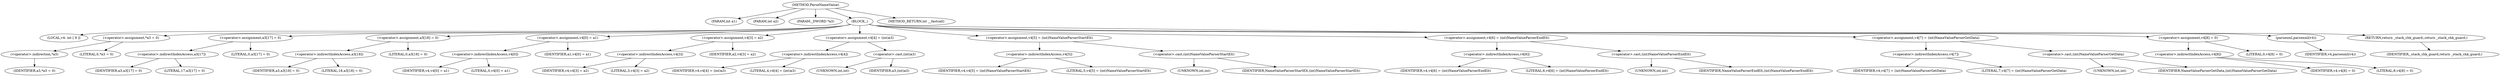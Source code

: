digraph ParseNameValue {  
"1000102" [label = "(METHOD,ParseNameValue)" ]
"1000103" [label = "(PARAM,int a1)" ]
"1000104" [label = "(PARAM,int a2)" ]
"1000105" [label = "(PARAM,_DWORD *a3)" ]
"1000106" [label = "(BLOCK,,)" ]
"1000107" [label = "(LOCAL,v4: int [ 9 ])" ]
"1000108" [label = "(<operator>.assignment,*a3 = 0)" ]
"1000109" [label = "(<operator>.indirection,*a3)" ]
"1000110" [label = "(IDENTIFIER,a3,*a3 = 0)" ]
"1000111" [label = "(LITERAL,0,*a3 = 0)" ]
"1000112" [label = "(<operator>.assignment,a3[17] = 0)" ]
"1000113" [label = "(<operator>.indirectIndexAccess,a3[17])" ]
"1000114" [label = "(IDENTIFIER,a3,a3[17] = 0)" ]
"1000115" [label = "(LITERAL,17,a3[17] = 0)" ]
"1000116" [label = "(LITERAL,0,a3[17] = 0)" ]
"1000117" [label = "(<operator>.assignment,a3[18] = 0)" ]
"1000118" [label = "(<operator>.indirectIndexAccess,a3[18])" ]
"1000119" [label = "(IDENTIFIER,a3,a3[18] = 0)" ]
"1000120" [label = "(LITERAL,18,a3[18] = 0)" ]
"1000121" [label = "(LITERAL,0,a3[18] = 0)" ]
"1000122" [label = "(<operator>.assignment,v4[0] = a1)" ]
"1000123" [label = "(<operator>.indirectIndexAccess,v4[0])" ]
"1000124" [label = "(IDENTIFIER,v4,v4[0] = a1)" ]
"1000125" [label = "(LITERAL,0,v4[0] = a1)" ]
"1000126" [label = "(IDENTIFIER,a1,v4[0] = a1)" ]
"1000127" [label = "(<operator>.assignment,v4[3] = a2)" ]
"1000128" [label = "(<operator>.indirectIndexAccess,v4[3])" ]
"1000129" [label = "(IDENTIFIER,v4,v4[3] = a2)" ]
"1000130" [label = "(LITERAL,3,v4[3] = a2)" ]
"1000131" [label = "(IDENTIFIER,a2,v4[3] = a2)" ]
"1000132" [label = "(<operator>.assignment,v4[4] = (int)a3)" ]
"1000133" [label = "(<operator>.indirectIndexAccess,v4[4])" ]
"1000134" [label = "(IDENTIFIER,v4,v4[4] = (int)a3)" ]
"1000135" [label = "(LITERAL,4,v4[4] = (int)a3)" ]
"1000136" [label = "(<operator>.cast,(int)a3)" ]
"1000137" [label = "(UNKNOWN,int,int)" ]
"1000138" [label = "(IDENTIFIER,a3,(int)a3)" ]
"1000139" [label = "(<operator>.assignment,v4[5] = (int)NameValueParserStartElt)" ]
"1000140" [label = "(<operator>.indirectIndexAccess,v4[5])" ]
"1000141" [label = "(IDENTIFIER,v4,v4[5] = (int)NameValueParserStartElt)" ]
"1000142" [label = "(LITERAL,5,v4[5] = (int)NameValueParserStartElt)" ]
"1000143" [label = "(<operator>.cast,(int)NameValueParserStartElt)" ]
"1000144" [label = "(UNKNOWN,int,int)" ]
"1000145" [label = "(IDENTIFIER,NameValueParserStartElt,(int)NameValueParserStartElt)" ]
"1000146" [label = "(<operator>.assignment,v4[6] = (int)NameValueParserEndElt)" ]
"1000147" [label = "(<operator>.indirectIndexAccess,v4[6])" ]
"1000148" [label = "(IDENTIFIER,v4,v4[6] = (int)NameValueParserEndElt)" ]
"1000149" [label = "(LITERAL,6,v4[6] = (int)NameValueParserEndElt)" ]
"1000150" [label = "(<operator>.cast,(int)NameValueParserEndElt)" ]
"1000151" [label = "(UNKNOWN,int,int)" ]
"1000152" [label = "(IDENTIFIER,NameValueParserEndElt,(int)NameValueParserEndElt)" ]
"1000153" [label = "(<operator>.assignment,v4[7] = (int)NameValueParserGetData)" ]
"1000154" [label = "(<operator>.indirectIndexAccess,v4[7])" ]
"1000155" [label = "(IDENTIFIER,v4,v4[7] = (int)NameValueParserGetData)" ]
"1000156" [label = "(LITERAL,7,v4[7] = (int)NameValueParserGetData)" ]
"1000157" [label = "(<operator>.cast,(int)NameValueParserGetData)" ]
"1000158" [label = "(UNKNOWN,int,int)" ]
"1000159" [label = "(IDENTIFIER,NameValueParserGetData,(int)NameValueParserGetData)" ]
"1000160" [label = "(<operator>.assignment,v4[8] = 0)" ]
"1000161" [label = "(<operator>.indirectIndexAccess,v4[8])" ]
"1000162" [label = "(IDENTIFIER,v4,v4[8] = 0)" ]
"1000163" [label = "(LITERAL,8,v4[8] = 0)" ]
"1000164" [label = "(LITERAL,0,v4[8] = 0)" ]
"1000165" [label = "(parsexml,parsexml(v4))" ]
"1000166" [label = "(IDENTIFIER,v4,parsexml(v4))" ]
"1000167" [label = "(RETURN,return _stack_chk_guard;,return _stack_chk_guard;)" ]
"1000168" [label = "(IDENTIFIER,_stack_chk_guard,return _stack_chk_guard;)" ]
"1000169" [label = "(METHOD_RETURN,int __fastcall)" ]
  "1000102" -> "1000103" 
  "1000102" -> "1000104" 
  "1000102" -> "1000105" 
  "1000102" -> "1000106" 
  "1000102" -> "1000169" 
  "1000106" -> "1000107" 
  "1000106" -> "1000108" 
  "1000106" -> "1000112" 
  "1000106" -> "1000117" 
  "1000106" -> "1000122" 
  "1000106" -> "1000127" 
  "1000106" -> "1000132" 
  "1000106" -> "1000139" 
  "1000106" -> "1000146" 
  "1000106" -> "1000153" 
  "1000106" -> "1000160" 
  "1000106" -> "1000165" 
  "1000106" -> "1000167" 
  "1000108" -> "1000109" 
  "1000108" -> "1000111" 
  "1000109" -> "1000110" 
  "1000112" -> "1000113" 
  "1000112" -> "1000116" 
  "1000113" -> "1000114" 
  "1000113" -> "1000115" 
  "1000117" -> "1000118" 
  "1000117" -> "1000121" 
  "1000118" -> "1000119" 
  "1000118" -> "1000120" 
  "1000122" -> "1000123" 
  "1000122" -> "1000126" 
  "1000123" -> "1000124" 
  "1000123" -> "1000125" 
  "1000127" -> "1000128" 
  "1000127" -> "1000131" 
  "1000128" -> "1000129" 
  "1000128" -> "1000130" 
  "1000132" -> "1000133" 
  "1000132" -> "1000136" 
  "1000133" -> "1000134" 
  "1000133" -> "1000135" 
  "1000136" -> "1000137" 
  "1000136" -> "1000138" 
  "1000139" -> "1000140" 
  "1000139" -> "1000143" 
  "1000140" -> "1000141" 
  "1000140" -> "1000142" 
  "1000143" -> "1000144" 
  "1000143" -> "1000145" 
  "1000146" -> "1000147" 
  "1000146" -> "1000150" 
  "1000147" -> "1000148" 
  "1000147" -> "1000149" 
  "1000150" -> "1000151" 
  "1000150" -> "1000152" 
  "1000153" -> "1000154" 
  "1000153" -> "1000157" 
  "1000154" -> "1000155" 
  "1000154" -> "1000156" 
  "1000157" -> "1000158" 
  "1000157" -> "1000159" 
  "1000160" -> "1000161" 
  "1000160" -> "1000164" 
  "1000161" -> "1000162" 
  "1000161" -> "1000163" 
  "1000165" -> "1000166" 
  "1000167" -> "1000168" 
}
